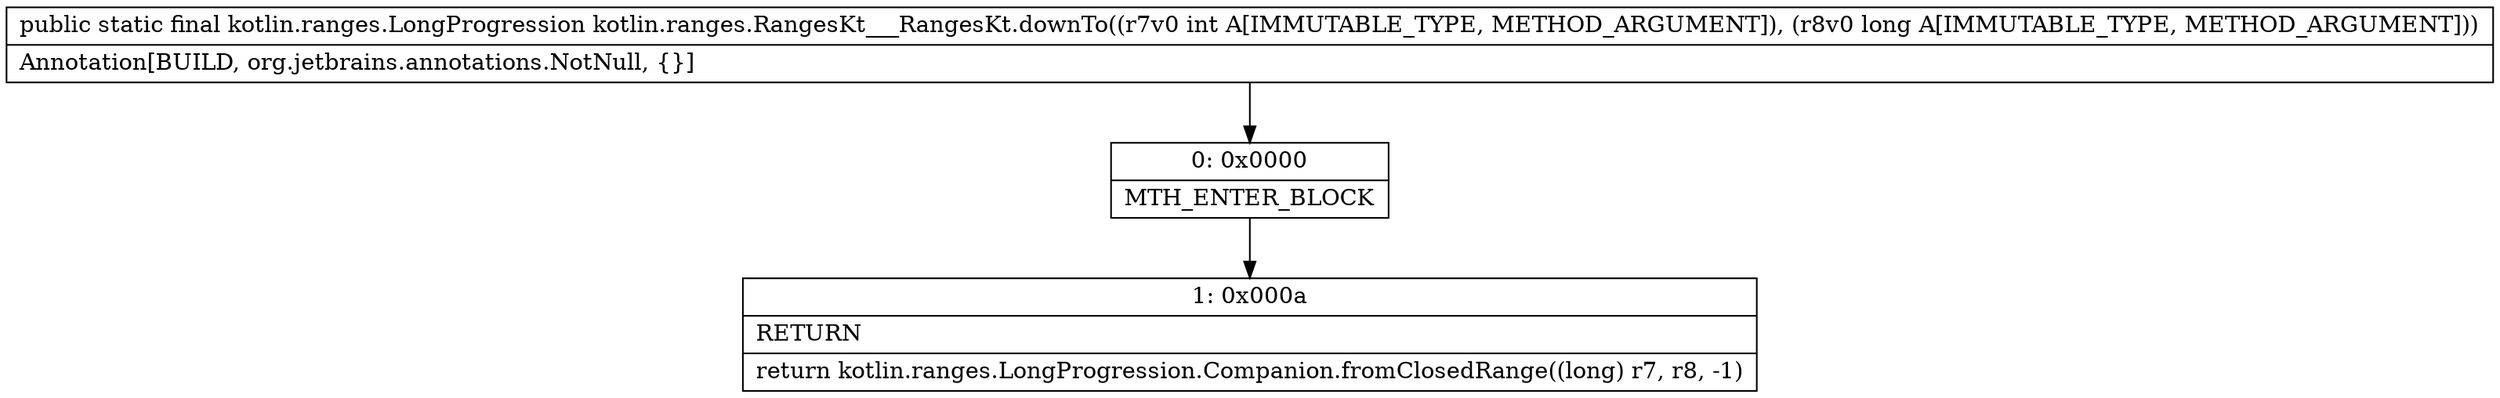 digraph "CFG forkotlin.ranges.RangesKt___RangesKt.downTo(IJ)Lkotlin\/ranges\/LongProgression;" {
Node_0 [shape=record,label="{0\:\ 0x0000|MTH_ENTER_BLOCK\l}"];
Node_1 [shape=record,label="{1\:\ 0x000a|RETURN\l|return kotlin.ranges.LongProgression.Companion.fromClosedRange((long) r7, r8, \-1)\l}"];
MethodNode[shape=record,label="{public static final kotlin.ranges.LongProgression kotlin.ranges.RangesKt___RangesKt.downTo((r7v0 int A[IMMUTABLE_TYPE, METHOD_ARGUMENT]), (r8v0 long A[IMMUTABLE_TYPE, METHOD_ARGUMENT]))  | Annotation[BUILD, org.jetbrains.annotations.NotNull, \{\}]\l}"];
MethodNode -> Node_0;
Node_0 -> Node_1;
}

